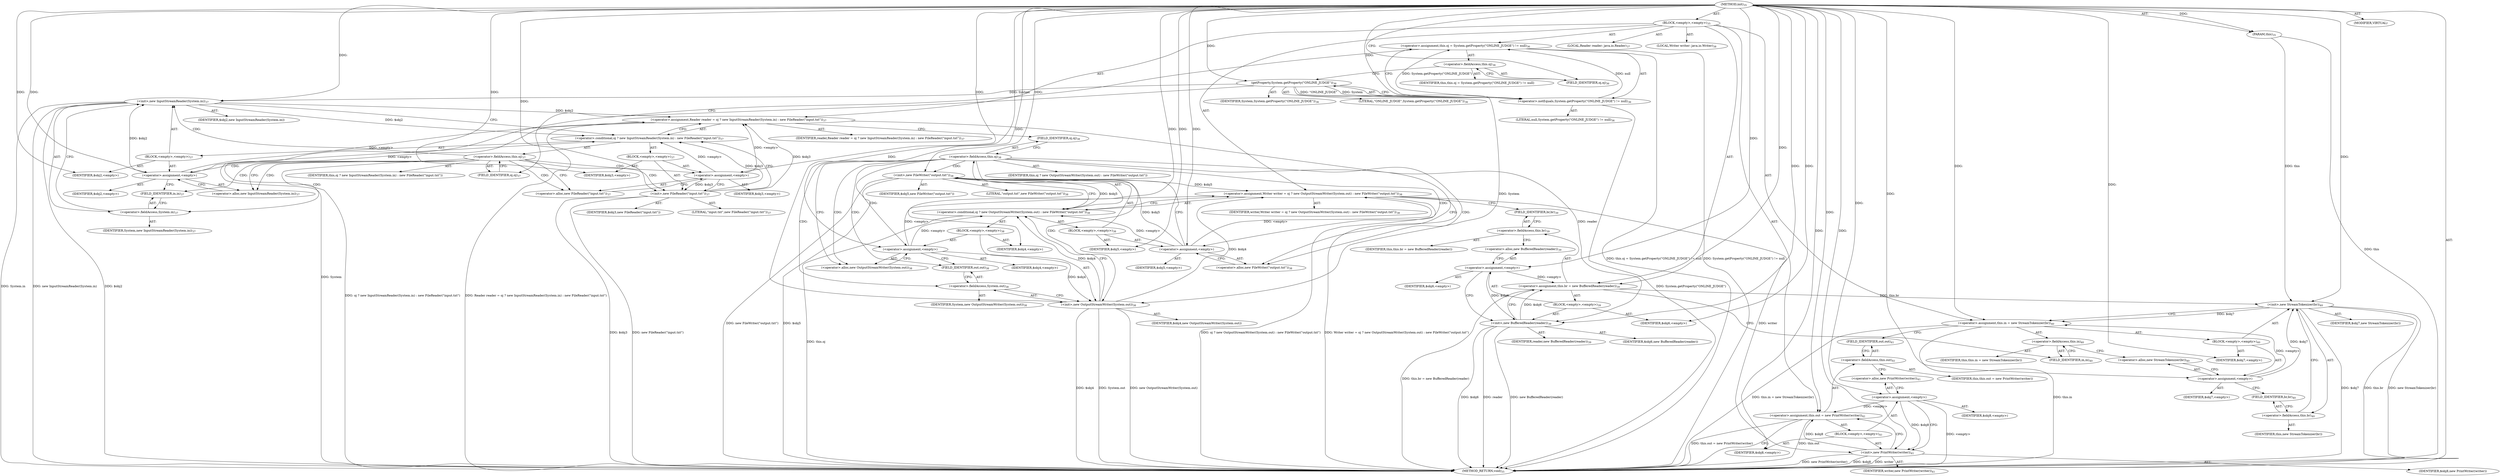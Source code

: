 digraph "init" {  
"161" [label = <(METHOD,init)<SUB>35</SUB>> ]
"162" [label = <(PARAM,this)<SUB>35</SUB>> ]
"163" [label = <(BLOCK,&lt;empty&gt;,&lt;empty&gt;)<SUB>35</SUB>> ]
"164" [label = <(&lt;operator&gt;.assignment,this.oj = System.getProperty(&quot;ONLINE_JUDGE&quot;) != null)<SUB>36</SUB>> ]
"165" [label = <(&lt;operator&gt;.fieldAccess,this.oj)<SUB>36</SUB>> ]
"166" [label = <(IDENTIFIER,this,this.oj = System.getProperty(&quot;ONLINE_JUDGE&quot;) != null)> ]
"167" [label = <(FIELD_IDENTIFIER,oj,oj)<SUB>36</SUB>> ]
"168" [label = <(&lt;operator&gt;.notEquals,System.getProperty(&quot;ONLINE_JUDGE&quot;) != null)<SUB>36</SUB>> ]
"169" [label = <(getProperty,System.getProperty(&quot;ONLINE_JUDGE&quot;))<SUB>36</SUB>> ]
"170" [label = <(IDENTIFIER,System,System.getProperty(&quot;ONLINE_JUDGE&quot;))<SUB>36</SUB>> ]
"171" [label = <(LITERAL,&quot;ONLINE_JUDGE&quot;,System.getProperty(&quot;ONLINE_JUDGE&quot;))<SUB>36</SUB>> ]
"172" [label = <(LITERAL,null,System.getProperty(&quot;ONLINE_JUDGE&quot;) != null)<SUB>36</SUB>> ]
"173" [label = <(LOCAL,Reader reader: java.io.Reader)<SUB>37</SUB>> ]
"174" [label = <(&lt;operator&gt;.assignment,Reader reader = oj ? new InputStreamReader(System.in) : new FileReader(&quot;input.txt&quot;))<SUB>37</SUB>> ]
"175" [label = <(IDENTIFIER,reader,Reader reader = oj ? new InputStreamReader(System.in) : new FileReader(&quot;input.txt&quot;))<SUB>37</SUB>> ]
"176" [label = <(&lt;operator&gt;.conditional,oj ? new InputStreamReader(System.in) : new FileReader(&quot;input.txt&quot;))<SUB>37</SUB>> ]
"177" [label = <(&lt;operator&gt;.fieldAccess,this.oj)<SUB>37</SUB>> ]
"178" [label = <(IDENTIFIER,this,oj ? new InputStreamReader(System.in) : new FileReader(&quot;input.txt&quot;))> ]
"179" [label = <(FIELD_IDENTIFIER,oj,oj)<SUB>37</SUB>> ]
"180" [label = <(BLOCK,&lt;empty&gt;,&lt;empty&gt;)<SUB>37</SUB>> ]
"181" [label = <(&lt;operator&gt;.assignment,&lt;empty&gt;)> ]
"182" [label = <(IDENTIFIER,$obj2,&lt;empty&gt;)> ]
"183" [label = <(&lt;operator&gt;.alloc,new InputStreamReader(System.in))<SUB>37</SUB>> ]
"184" [label = <(&lt;init&gt;,new InputStreamReader(System.in))<SUB>37</SUB>> ]
"185" [label = <(IDENTIFIER,$obj2,new InputStreamReader(System.in))> ]
"186" [label = <(&lt;operator&gt;.fieldAccess,System.in)<SUB>37</SUB>> ]
"187" [label = <(IDENTIFIER,System,new InputStreamReader(System.in))<SUB>37</SUB>> ]
"188" [label = <(FIELD_IDENTIFIER,in,in)<SUB>37</SUB>> ]
"189" [label = <(IDENTIFIER,$obj2,&lt;empty&gt;)> ]
"190" [label = <(BLOCK,&lt;empty&gt;,&lt;empty&gt;)<SUB>37</SUB>> ]
"191" [label = <(&lt;operator&gt;.assignment,&lt;empty&gt;)> ]
"192" [label = <(IDENTIFIER,$obj3,&lt;empty&gt;)> ]
"193" [label = <(&lt;operator&gt;.alloc,new FileReader(&quot;input.txt&quot;))<SUB>37</SUB>> ]
"194" [label = <(&lt;init&gt;,new FileReader(&quot;input.txt&quot;))<SUB>37</SUB>> ]
"195" [label = <(IDENTIFIER,$obj3,new FileReader(&quot;input.txt&quot;))> ]
"196" [label = <(LITERAL,&quot;input.txt&quot;,new FileReader(&quot;input.txt&quot;))<SUB>37</SUB>> ]
"197" [label = <(IDENTIFIER,$obj3,&lt;empty&gt;)> ]
"198" [label = <(LOCAL,Writer writer: java.io.Writer)<SUB>38</SUB>> ]
"199" [label = <(&lt;operator&gt;.assignment,Writer writer = oj ? new OutputStreamWriter(System.out) : new FileWriter(&quot;output.txt&quot;))<SUB>38</SUB>> ]
"200" [label = <(IDENTIFIER,writer,Writer writer = oj ? new OutputStreamWriter(System.out) : new FileWriter(&quot;output.txt&quot;))<SUB>38</SUB>> ]
"201" [label = <(&lt;operator&gt;.conditional,oj ? new OutputStreamWriter(System.out) : new FileWriter(&quot;output.txt&quot;))<SUB>38</SUB>> ]
"202" [label = <(&lt;operator&gt;.fieldAccess,this.oj)<SUB>38</SUB>> ]
"203" [label = <(IDENTIFIER,this,oj ? new OutputStreamWriter(System.out) : new FileWriter(&quot;output.txt&quot;))> ]
"204" [label = <(FIELD_IDENTIFIER,oj,oj)<SUB>38</SUB>> ]
"205" [label = <(BLOCK,&lt;empty&gt;,&lt;empty&gt;)<SUB>38</SUB>> ]
"206" [label = <(&lt;operator&gt;.assignment,&lt;empty&gt;)> ]
"207" [label = <(IDENTIFIER,$obj4,&lt;empty&gt;)> ]
"208" [label = <(&lt;operator&gt;.alloc,new OutputStreamWriter(System.out))<SUB>38</SUB>> ]
"209" [label = <(&lt;init&gt;,new OutputStreamWriter(System.out))<SUB>38</SUB>> ]
"210" [label = <(IDENTIFIER,$obj4,new OutputStreamWriter(System.out))> ]
"211" [label = <(&lt;operator&gt;.fieldAccess,System.out)<SUB>38</SUB>> ]
"212" [label = <(IDENTIFIER,System,new OutputStreamWriter(System.out))<SUB>38</SUB>> ]
"213" [label = <(FIELD_IDENTIFIER,out,out)<SUB>38</SUB>> ]
"214" [label = <(IDENTIFIER,$obj4,&lt;empty&gt;)> ]
"215" [label = <(BLOCK,&lt;empty&gt;,&lt;empty&gt;)<SUB>38</SUB>> ]
"216" [label = <(&lt;operator&gt;.assignment,&lt;empty&gt;)> ]
"217" [label = <(IDENTIFIER,$obj5,&lt;empty&gt;)> ]
"218" [label = <(&lt;operator&gt;.alloc,new FileWriter(&quot;output.txt&quot;))<SUB>38</SUB>> ]
"219" [label = <(&lt;init&gt;,new FileWriter(&quot;output.txt&quot;))<SUB>38</SUB>> ]
"220" [label = <(IDENTIFIER,$obj5,new FileWriter(&quot;output.txt&quot;))> ]
"221" [label = <(LITERAL,&quot;output.txt&quot;,new FileWriter(&quot;output.txt&quot;))<SUB>38</SUB>> ]
"222" [label = <(IDENTIFIER,$obj5,&lt;empty&gt;)> ]
"223" [label = <(&lt;operator&gt;.assignment,this.br = new BufferedReader(reader))<SUB>39</SUB>> ]
"224" [label = <(&lt;operator&gt;.fieldAccess,this.br)<SUB>39</SUB>> ]
"225" [label = <(IDENTIFIER,this,this.br = new BufferedReader(reader))> ]
"226" [label = <(FIELD_IDENTIFIER,br,br)<SUB>39</SUB>> ]
"227" [label = <(BLOCK,&lt;empty&gt;,&lt;empty&gt;)<SUB>39</SUB>> ]
"228" [label = <(&lt;operator&gt;.assignment,&lt;empty&gt;)> ]
"229" [label = <(IDENTIFIER,$obj6,&lt;empty&gt;)> ]
"230" [label = <(&lt;operator&gt;.alloc,new BufferedReader(reader))<SUB>39</SUB>> ]
"231" [label = <(&lt;init&gt;,new BufferedReader(reader))<SUB>39</SUB>> ]
"232" [label = <(IDENTIFIER,$obj6,new BufferedReader(reader))> ]
"233" [label = <(IDENTIFIER,reader,new BufferedReader(reader))<SUB>39</SUB>> ]
"234" [label = <(IDENTIFIER,$obj6,&lt;empty&gt;)> ]
"235" [label = <(&lt;operator&gt;.assignment,this.in = new StreamTokenizer(br))<SUB>40</SUB>> ]
"236" [label = <(&lt;operator&gt;.fieldAccess,this.in)<SUB>40</SUB>> ]
"237" [label = <(IDENTIFIER,this,this.in = new StreamTokenizer(br))> ]
"238" [label = <(FIELD_IDENTIFIER,in,in)<SUB>40</SUB>> ]
"239" [label = <(BLOCK,&lt;empty&gt;,&lt;empty&gt;)<SUB>40</SUB>> ]
"240" [label = <(&lt;operator&gt;.assignment,&lt;empty&gt;)> ]
"241" [label = <(IDENTIFIER,$obj7,&lt;empty&gt;)> ]
"242" [label = <(&lt;operator&gt;.alloc,new StreamTokenizer(br))<SUB>40</SUB>> ]
"243" [label = <(&lt;init&gt;,new StreamTokenizer(br))<SUB>40</SUB>> ]
"244" [label = <(IDENTIFIER,$obj7,new StreamTokenizer(br))> ]
"245" [label = <(&lt;operator&gt;.fieldAccess,this.br)<SUB>40</SUB>> ]
"246" [label = <(IDENTIFIER,this,new StreamTokenizer(br))> ]
"247" [label = <(FIELD_IDENTIFIER,br,br)<SUB>40</SUB>> ]
"248" [label = <(IDENTIFIER,$obj7,&lt;empty&gt;)> ]
"249" [label = <(&lt;operator&gt;.assignment,this.out = new PrintWriter(writer))<SUB>41</SUB>> ]
"250" [label = <(&lt;operator&gt;.fieldAccess,this.out)<SUB>41</SUB>> ]
"251" [label = <(IDENTIFIER,this,this.out = new PrintWriter(writer))> ]
"252" [label = <(FIELD_IDENTIFIER,out,out)<SUB>41</SUB>> ]
"253" [label = <(BLOCK,&lt;empty&gt;,&lt;empty&gt;)<SUB>41</SUB>> ]
"254" [label = <(&lt;operator&gt;.assignment,&lt;empty&gt;)> ]
"255" [label = <(IDENTIFIER,$obj8,&lt;empty&gt;)> ]
"256" [label = <(&lt;operator&gt;.alloc,new PrintWriter(writer))<SUB>41</SUB>> ]
"257" [label = <(&lt;init&gt;,new PrintWriter(writer))<SUB>41</SUB>> ]
"258" [label = <(IDENTIFIER,$obj8,new PrintWriter(writer))> ]
"259" [label = <(IDENTIFIER,writer,new PrintWriter(writer))<SUB>41</SUB>> ]
"260" [label = <(IDENTIFIER,$obj8,&lt;empty&gt;)> ]
"261" [label = <(MODIFIER,VIRTUAL)> ]
"262" [label = <(METHOD_RETURN,void)<SUB>35</SUB>> ]
  "161" -> "162"  [ label = "AST: "] 
  "161" -> "163"  [ label = "AST: "] 
  "161" -> "261"  [ label = "AST: "] 
  "161" -> "262"  [ label = "AST: "] 
  "163" -> "164"  [ label = "AST: "] 
  "163" -> "173"  [ label = "AST: "] 
  "163" -> "174"  [ label = "AST: "] 
  "163" -> "198"  [ label = "AST: "] 
  "163" -> "199"  [ label = "AST: "] 
  "163" -> "223"  [ label = "AST: "] 
  "163" -> "235"  [ label = "AST: "] 
  "163" -> "249"  [ label = "AST: "] 
  "164" -> "165"  [ label = "AST: "] 
  "164" -> "168"  [ label = "AST: "] 
  "165" -> "166"  [ label = "AST: "] 
  "165" -> "167"  [ label = "AST: "] 
  "168" -> "169"  [ label = "AST: "] 
  "168" -> "172"  [ label = "AST: "] 
  "169" -> "170"  [ label = "AST: "] 
  "169" -> "171"  [ label = "AST: "] 
  "174" -> "175"  [ label = "AST: "] 
  "174" -> "176"  [ label = "AST: "] 
  "176" -> "177"  [ label = "AST: "] 
  "176" -> "180"  [ label = "AST: "] 
  "176" -> "190"  [ label = "AST: "] 
  "177" -> "178"  [ label = "AST: "] 
  "177" -> "179"  [ label = "AST: "] 
  "180" -> "181"  [ label = "AST: "] 
  "180" -> "184"  [ label = "AST: "] 
  "180" -> "189"  [ label = "AST: "] 
  "181" -> "182"  [ label = "AST: "] 
  "181" -> "183"  [ label = "AST: "] 
  "184" -> "185"  [ label = "AST: "] 
  "184" -> "186"  [ label = "AST: "] 
  "186" -> "187"  [ label = "AST: "] 
  "186" -> "188"  [ label = "AST: "] 
  "190" -> "191"  [ label = "AST: "] 
  "190" -> "194"  [ label = "AST: "] 
  "190" -> "197"  [ label = "AST: "] 
  "191" -> "192"  [ label = "AST: "] 
  "191" -> "193"  [ label = "AST: "] 
  "194" -> "195"  [ label = "AST: "] 
  "194" -> "196"  [ label = "AST: "] 
  "199" -> "200"  [ label = "AST: "] 
  "199" -> "201"  [ label = "AST: "] 
  "201" -> "202"  [ label = "AST: "] 
  "201" -> "205"  [ label = "AST: "] 
  "201" -> "215"  [ label = "AST: "] 
  "202" -> "203"  [ label = "AST: "] 
  "202" -> "204"  [ label = "AST: "] 
  "205" -> "206"  [ label = "AST: "] 
  "205" -> "209"  [ label = "AST: "] 
  "205" -> "214"  [ label = "AST: "] 
  "206" -> "207"  [ label = "AST: "] 
  "206" -> "208"  [ label = "AST: "] 
  "209" -> "210"  [ label = "AST: "] 
  "209" -> "211"  [ label = "AST: "] 
  "211" -> "212"  [ label = "AST: "] 
  "211" -> "213"  [ label = "AST: "] 
  "215" -> "216"  [ label = "AST: "] 
  "215" -> "219"  [ label = "AST: "] 
  "215" -> "222"  [ label = "AST: "] 
  "216" -> "217"  [ label = "AST: "] 
  "216" -> "218"  [ label = "AST: "] 
  "219" -> "220"  [ label = "AST: "] 
  "219" -> "221"  [ label = "AST: "] 
  "223" -> "224"  [ label = "AST: "] 
  "223" -> "227"  [ label = "AST: "] 
  "224" -> "225"  [ label = "AST: "] 
  "224" -> "226"  [ label = "AST: "] 
  "227" -> "228"  [ label = "AST: "] 
  "227" -> "231"  [ label = "AST: "] 
  "227" -> "234"  [ label = "AST: "] 
  "228" -> "229"  [ label = "AST: "] 
  "228" -> "230"  [ label = "AST: "] 
  "231" -> "232"  [ label = "AST: "] 
  "231" -> "233"  [ label = "AST: "] 
  "235" -> "236"  [ label = "AST: "] 
  "235" -> "239"  [ label = "AST: "] 
  "236" -> "237"  [ label = "AST: "] 
  "236" -> "238"  [ label = "AST: "] 
  "239" -> "240"  [ label = "AST: "] 
  "239" -> "243"  [ label = "AST: "] 
  "239" -> "248"  [ label = "AST: "] 
  "240" -> "241"  [ label = "AST: "] 
  "240" -> "242"  [ label = "AST: "] 
  "243" -> "244"  [ label = "AST: "] 
  "243" -> "245"  [ label = "AST: "] 
  "245" -> "246"  [ label = "AST: "] 
  "245" -> "247"  [ label = "AST: "] 
  "249" -> "250"  [ label = "AST: "] 
  "249" -> "253"  [ label = "AST: "] 
  "250" -> "251"  [ label = "AST: "] 
  "250" -> "252"  [ label = "AST: "] 
  "253" -> "254"  [ label = "AST: "] 
  "253" -> "257"  [ label = "AST: "] 
  "253" -> "260"  [ label = "AST: "] 
  "254" -> "255"  [ label = "AST: "] 
  "254" -> "256"  [ label = "AST: "] 
  "257" -> "258"  [ label = "AST: "] 
  "257" -> "259"  [ label = "AST: "] 
  "164" -> "179"  [ label = "CFG: "] 
  "174" -> "204"  [ label = "CFG: "] 
  "199" -> "226"  [ label = "CFG: "] 
  "223" -> "238"  [ label = "CFG: "] 
  "235" -> "252"  [ label = "CFG: "] 
  "249" -> "262"  [ label = "CFG: "] 
  "165" -> "169"  [ label = "CFG: "] 
  "168" -> "164"  [ label = "CFG: "] 
  "176" -> "174"  [ label = "CFG: "] 
  "201" -> "199"  [ label = "CFG: "] 
  "224" -> "230"  [ label = "CFG: "] 
  "236" -> "242"  [ label = "CFG: "] 
  "250" -> "256"  [ label = "CFG: "] 
  "167" -> "165"  [ label = "CFG: "] 
  "169" -> "168"  [ label = "CFG: "] 
  "177" -> "183"  [ label = "CFG: "] 
  "177" -> "193"  [ label = "CFG: "] 
  "202" -> "208"  [ label = "CFG: "] 
  "202" -> "218"  [ label = "CFG: "] 
  "226" -> "224"  [ label = "CFG: "] 
  "228" -> "231"  [ label = "CFG: "] 
  "231" -> "223"  [ label = "CFG: "] 
  "238" -> "236"  [ label = "CFG: "] 
  "240" -> "247"  [ label = "CFG: "] 
  "243" -> "235"  [ label = "CFG: "] 
  "252" -> "250"  [ label = "CFG: "] 
  "254" -> "257"  [ label = "CFG: "] 
  "257" -> "249"  [ label = "CFG: "] 
  "179" -> "177"  [ label = "CFG: "] 
  "181" -> "188"  [ label = "CFG: "] 
  "184" -> "176"  [ label = "CFG: "] 
  "191" -> "194"  [ label = "CFG: "] 
  "194" -> "176"  [ label = "CFG: "] 
  "204" -> "202"  [ label = "CFG: "] 
  "206" -> "213"  [ label = "CFG: "] 
  "209" -> "201"  [ label = "CFG: "] 
  "216" -> "219"  [ label = "CFG: "] 
  "219" -> "201"  [ label = "CFG: "] 
  "230" -> "228"  [ label = "CFG: "] 
  "242" -> "240"  [ label = "CFG: "] 
  "245" -> "243"  [ label = "CFG: "] 
  "256" -> "254"  [ label = "CFG: "] 
  "183" -> "181"  [ label = "CFG: "] 
  "186" -> "184"  [ label = "CFG: "] 
  "193" -> "191"  [ label = "CFG: "] 
  "208" -> "206"  [ label = "CFG: "] 
  "211" -> "209"  [ label = "CFG: "] 
  "218" -> "216"  [ label = "CFG: "] 
  "247" -> "245"  [ label = "CFG: "] 
  "188" -> "186"  [ label = "CFG: "] 
  "213" -> "211"  [ label = "CFG: "] 
  "161" -> "167"  [ label = "CFG: "] 
  "162" -> "262"  [ label = "DDG: this"] 
  "169" -> "262"  [ label = "DDG: System"] 
  "168" -> "262"  [ label = "DDG: System.getProperty(&quot;ONLINE_JUDGE&quot;)"] 
  "164" -> "262"  [ label = "DDG: System.getProperty(&quot;ONLINE_JUDGE&quot;) != null"] 
  "164" -> "262"  [ label = "DDG: this.oj = System.getProperty(&quot;ONLINE_JUDGE&quot;) != null"] 
  "194" -> "262"  [ label = "DDG: $obj3"] 
  "194" -> "262"  [ label = "DDG: new FileReader(&quot;input.txt&quot;)"] 
  "184" -> "262"  [ label = "DDG: $obj2"] 
  "184" -> "262"  [ label = "DDG: System.in"] 
  "184" -> "262"  [ label = "DDG: new InputStreamReader(System.in)"] 
  "174" -> "262"  [ label = "DDG: oj ? new InputStreamReader(System.in) : new FileReader(&quot;input.txt&quot;)"] 
  "174" -> "262"  [ label = "DDG: Reader reader = oj ? new InputStreamReader(System.in) : new FileReader(&quot;input.txt&quot;)"] 
  "201" -> "262"  [ label = "DDG: this.oj"] 
  "219" -> "262"  [ label = "DDG: $obj5"] 
  "219" -> "262"  [ label = "DDG: new FileWriter(&quot;output.txt&quot;)"] 
  "209" -> "262"  [ label = "DDG: $obj4"] 
  "209" -> "262"  [ label = "DDG: System.out"] 
  "209" -> "262"  [ label = "DDG: new OutputStreamWriter(System.out)"] 
  "199" -> "262"  [ label = "DDG: oj ? new OutputStreamWriter(System.out) : new FileWriter(&quot;output.txt&quot;)"] 
  "199" -> "262"  [ label = "DDG: Writer writer = oj ? new OutputStreamWriter(System.out) : new FileWriter(&quot;output.txt&quot;)"] 
  "231" -> "262"  [ label = "DDG: $obj6"] 
  "231" -> "262"  [ label = "DDG: reader"] 
  "231" -> "262"  [ label = "DDG: new BufferedReader(reader)"] 
  "223" -> "262"  [ label = "DDG: this.br = new BufferedReader(reader)"] 
  "235" -> "262"  [ label = "DDG: this.in"] 
  "243" -> "262"  [ label = "DDG: $obj7"] 
  "243" -> "262"  [ label = "DDG: this.br"] 
  "243" -> "262"  [ label = "DDG: new StreamTokenizer(br)"] 
  "235" -> "262"  [ label = "DDG: this.in = new StreamTokenizer(br)"] 
  "249" -> "262"  [ label = "DDG: this.out"] 
  "254" -> "262"  [ label = "DDG: &lt;empty&gt;"] 
  "257" -> "262"  [ label = "DDG: $obj8"] 
  "257" -> "262"  [ label = "DDG: writer"] 
  "257" -> "262"  [ label = "DDG: new PrintWriter(writer)"] 
  "249" -> "262"  [ label = "DDG: this.out = new PrintWriter(writer)"] 
  "161" -> "162"  [ label = "DDG: "] 
  "168" -> "164"  [ label = "DDG: System.getProperty(&quot;ONLINE_JUDGE&quot;)"] 
  "168" -> "164"  [ label = "DDG: null"] 
  "191" -> "174"  [ label = "DDG: &lt;empty&gt;"] 
  "181" -> "174"  [ label = "DDG: &lt;empty&gt;"] 
  "184" -> "174"  [ label = "DDG: $obj2"] 
  "194" -> "174"  [ label = "DDG: $obj3"] 
  "216" -> "199"  [ label = "DDG: &lt;empty&gt;"] 
  "206" -> "199"  [ label = "DDG: &lt;empty&gt;"] 
  "209" -> "199"  [ label = "DDG: $obj4"] 
  "219" -> "199"  [ label = "DDG: $obj5"] 
  "228" -> "223"  [ label = "DDG: &lt;empty&gt;"] 
  "231" -> "223"  [ label = "DDG: $obj6"] 
  "161" -> "223"  [ label = "DDG: "] 
  "240" -> "235"  [ label = "DDG: &lt;empty&gt;"] 
  "243" -> "235"  [ label = "DDG: $obj7"] 
  "161" -> "235"  [ label = "DDG: "] 
  "254" -> "249"  [ label = "DDG: &lt;empty&gt;"] 
  "257" -> "249"  [ label = "DDG: $obj8"] 
  "161" -> "249"  [ label = "DDG: "] 
  "169" -> "168"  [ label = "DDG: System"] 
  "169" -> "168"  [ label = "DDG: &quot;ONLINE_JUDGE&quot;"] 
  "161" -> "168"  [ label = "DDG: "] 
  "191" -> "176"  [ label = "DDG: &lt;empty&gt;"] 
  "181" -> "176"  [ label = "DDG: &lt;empty&gt;"] 
  "184" -> "176"  [ label = "DDG: $obj2"] 
  "194" -> "176"  [ label = "DDG: $obj3"] 
  "216" -> "201"  [ label = "DDG: &lt;empty&gt;"] 
  "206" -> "201"  [ label = "DDG: &lt;empty&gt;"] 
  "209" -> "201"  [ label = "DDG: $obj4"] 
  "219" -> "201"  [ label = "DDG: $obj5"] 
  "161" -> "228"  [ label = "DDG: "] 
  "161" -> "234"  [ label = "DDG: "] 
  "161" -> "240"  [ label = "DDG: "] 
  "161" -> "248"  [ label = "DDG: "] 
  "161" -> "254"  [ label = "DDG: "] 
  "161" -> "260"  [ label = "DDG: "] 
  "161" -> "169"  [ label = "DDG: "] 
  "161" -> "181"  [ label = "DDG: "] 
  "161" -> "189"  [ label = "DDG: "] 
  "161" -> "191"  [ label = "DDG: "] 
  "161" -> "197"  [ label = "DDG: "] 
  "161" -> "206"  [ label = "DDG: "] 
  "161" -> "214"  [ label = "DDG: "] 
  "161" -> "216"  [ label = "DDG: "] 
  "161" -> "222"  [ label = "DDG: "] 
  "228" -> "231"  [ label = "DDG: $obj6"] 
  "161" -> "231"  [ label = "DDG: "] 
  "174" -> "231"  [ label = "DDG: reader"] 
  "240" -> "243"  [ label = "DDG: $obj7"] 
  "161" -> "243"  [ label = "DDG: "] 
  "162" -> "243"  [ label = "DDG: this"] 
  "223" -> "243"  [ label = "DDG: this.br"] 
  "254" -> "257"  [ label = "DDG: $obj8"] 
  "161" -> "257"  [ label = "DDG: "] 
  "199" -> "257"  [ label = "DDG: writer"] 
  "181" -> "184"  [ label = "DDG: $obj2"] 
  "161" -> "184"  [ label = "DDG: "] 
  "169" -> "184"  [ label = "DDG: System"] 
  "191" -> "194"  [ label = "DDG: $obj3"] 
  "161" -> "194"  [ label = "DDG: "] 
  "206" -> "209"  [ label = "DDG: $obj4"] 
  "161" -> "209"  [ label = "DDG: "] 
  "169" -> "209"  [ label = "DDG: System"] 
  "216" -> "219"  [ label = "DDG: $obj5"] 
  "161" -> "219"  [ label = "DDG: "] 
  "177" -> "183"  [ label = "CDG: "] 
  "177" -> "188"  [ label = "CDG: "] 
  "177" -> "193"  [ label = "CDG: "] 
  "177" -> "194"  [ label = "CDG: "] 
  "177" -> "186"  [ label = "CDG: "] 
  "177" -> "181"  [ label = "CDG: "] 
  "177" -> "191"  [ label = "CDG: "] 
  "177" -> "184"  [ label = "CDG: "] 
  "202" -> "209"  [ label = "CDG: "] 
  "202" -> "211"  [ label = "CDG: "] 
  "202" -> "213"  [ label = "CDG: "] 
  "202" -> "206"  [ label = "CDG: "] 
  "202" -> "208"  [ label = "CDG: "] 
  "202" -> "216"  [ label = "CDG: "] 
  "202" -> "218"  [ label = "CDG: "] 
  "202" -> "219"  [ label = "CDG: "] 
}
